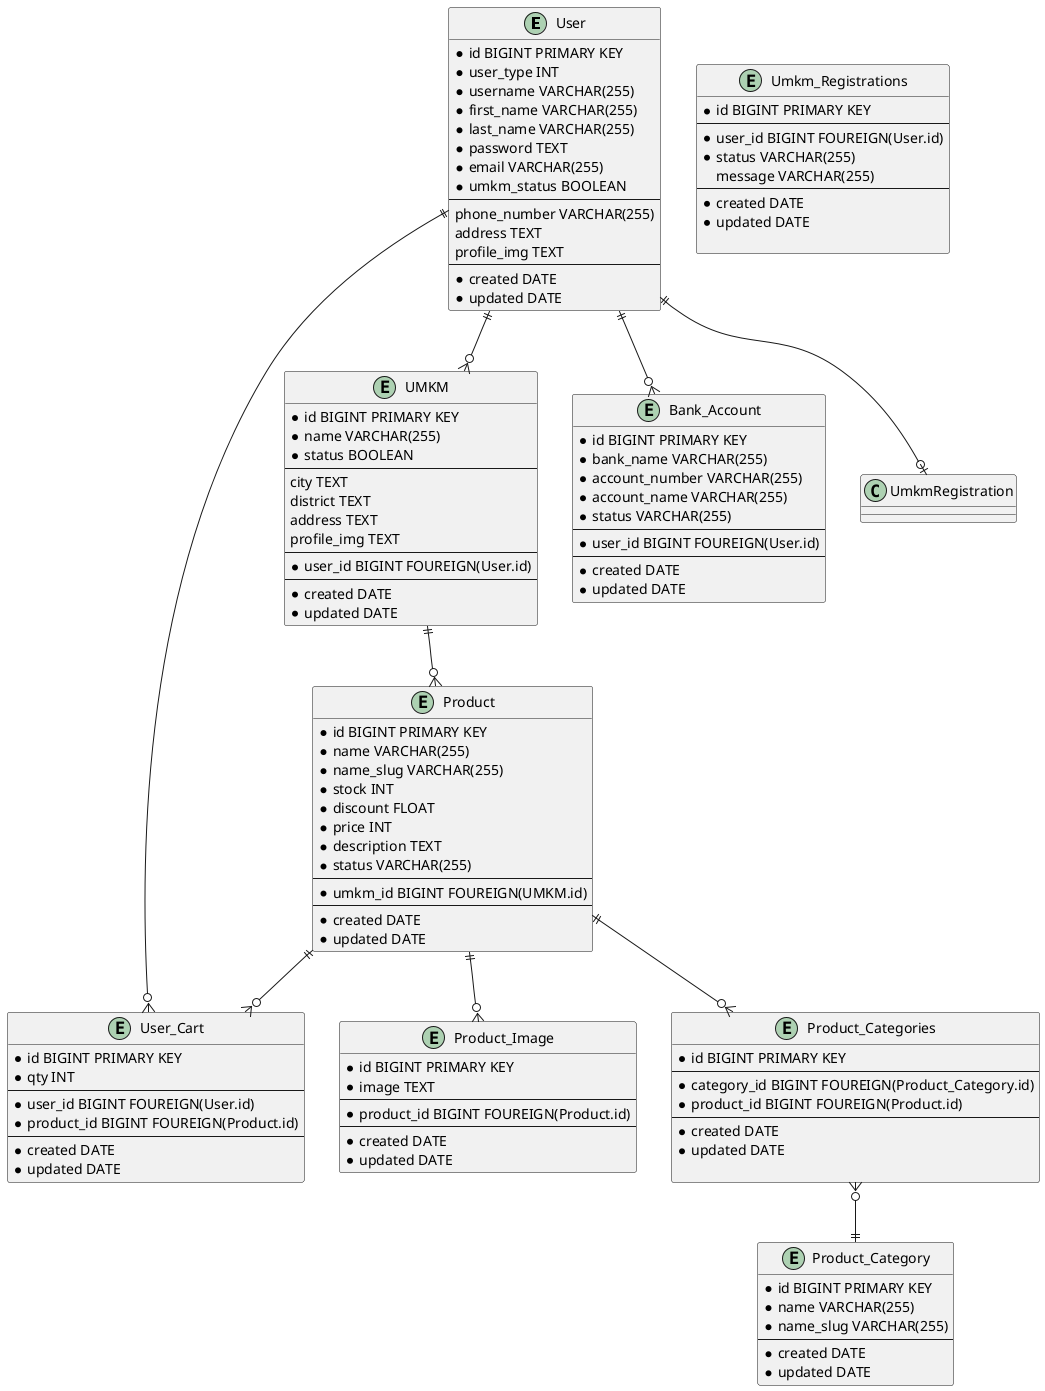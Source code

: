 @startuml

entity User {
    * id BIGINT PRIMARY KEY
    * user_type INT
    * username VARCHAR(255)
    * first_name VARCHAR(255)
    * last_name VARCHAR(255)
    * password TEXT
    * email VARCHAR(255)
    * umkm_status BOOLEAN
    --
    phone_number VARCHAR(255)
    address TEXT
    profile_img TEXT
    --
    * created DATE
    * updated DATE
}

entity User_Cart {
    * id BIGINT PRIMARY KEY
    * qty INT
    --
    * user_id BIGINT FOUREIGN(User.id)
    * product_id BIGINT FOUREIGN(Product.id)
    --
    * created DATE
    * updated DATE
}

entity UMKM {
    * id BIGINT PRIMARY KEY
    * name VARCHAR(255)
    * status BOOLEAN
    --
    city TEXT
    district TEXT
    address TEXT
    profile_img TEXT
    --
    * user_id BIGINT FOUREIGN(User.id)
    --
    * created DATE
    * updated DATE
}

entity Bank_Account {
    * id BIGINT PRIMARY KEY
    * bank_name VARCHAR(255)
    * account_number VARCHAR(255)
    * account_name VARCHAR(255)
    * status VARCHAR(255)
    ' request
    ' acc
    ' revoked
    ' rejected
    --
    * user_id BIGINT FOUREIGN(User.id)
    --
    * created DATE
    * updated DATE
}

entity Product {
    * id BIGINT PRIMARY KEY
    * name VARCHAR(255)
    * name_slug VARCHAR(255)
    * stock INT
    * discount FLOAT
    * price INT
    * description TEXT
    * status VARCHAR(255)
    ' active
    ' disabled
    ' revoked
    --
    * umkm_id BIGINT FOUREIGN(UMKM.id)
    --
    * created DATE
    * updated DATE
}

entity Product_Image {
    * id BIGINT PRIMARY KEY
    * image TEXT
    --
    * product_id BIGINT FOUREIGN(Product.id)
    --
    * created DATE
    * updated DATE
}

entity Product_Category {
    * id BIGINT PRIMARY KEY
    * name VARCHAR(255)
    * name_slug VARCHAR(255)
    --
    * created DATE
    * updated DATE
}

entity Product_Categories {
    * id BIGINT PRIMARY KEY
    --
    * category_id BIGINT FOUREIGN(Product_Category.id)
    * product_id BIGINT FOUREIGN(Product.id)
    --
    * created DATE
    * updated DATE

}

entity Umkm_Registrations {
    * id BIGINT PRIMARY KEY
    --
    * user_id BIGINT FOUREIGN(User.id)
    * status VARCHAR(255) 
    ' request
    ' acc
    ' rejected
    ' revoked
    message VARCHAR(255)
    --
    * created DATE
    * updated DATE

}


' Relation
User ||--o{ UMKM
User ||--o{ Bank_Account
User ||--o{ User_Cart
User ||--o| UmkmRegistration

UMKM ||--o{ Product

Product ||--o{ Product_Image
Product ||--o{ Product_Categories

Product_Categories }o--|| Product_Category

Product ||--o{ User_Cart

@enduml